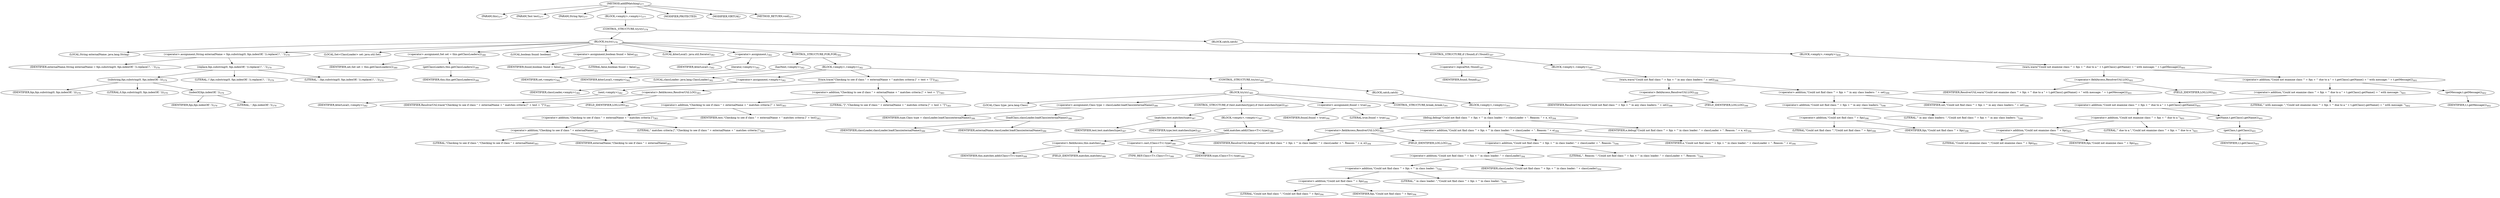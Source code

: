 digraph "addIfMatching" {  
"672" [label = <(METHOD,addIfMatching)<SUB>377</SUB>> ]
"64" [label = <(PARAM,this)<SUB>377</SUB>> ]
"673" [label = <(PARAM,Test test)<SUB>377</SUB>> ]
"674" [label = <(PARAM,String fqn)<SUB>377</SUB>> ]
"675" [label = <(BLOCK,&lt;empty&gt;,&lt;empty&gt;)<SUB>377</SUB>> ]
"676" [label = <(CONTROL_STRUCTURE,try,try)<SUB>378</SUB>> ]
"677" [label = <(BLOCK,try,try)<SUB>378</SUB>> ]
"678" [label = <(LOCAL,String externalName: java.lang.String)> ]
"679" [label = <(&lt;operator&gt;.assignment,String externalName = fqn.substring(0, fqn.indexOf('.')).replace('/', '.'))<SUB>379</SUB>> ]
"680" [label = <(IDENTIFIER,externalName,String externalName = fqn.substring(0, fqn.indexOf('.')).replace('/', '.'))<SUB>379</SUB>> ]
"681" [label = <(replace,fqn.substring(0, fqn.indexOf('.')).replace('/', '.'))<SUB>379</SUB>> ]
"682" [label = <(substring,fqn.substring(0, fqn.indexOf('.')))<SUB>379</SUB>> ]
"683" [label = <(IDENTIFIER,fqn,fqn.substring(0, fqn.indexOf('.')))<SUB>379</SUB>> ]
"684" [label = <(LITERAL,0,fqn.substring(0, fqn.indexOf('.')))<SUB>379</SUB>> ]
"685" [label = <(indexOf,fqn.indexOf('.'))<SUB>379</SUB>> ]
"686" [label = <(IDENTIFIER,fqn,fqn.indexOf('.'))<SUB>379</SUB>> ]
"687" [label = <(LITERAL,'.',fqn.indexOf('.'))<SUB>379</SUB>> ]
"688" [label = <(LITERAL,'/',fqn.substring(0, fqn.indexOf('.')).replace('/', '.'))<SUB>379</SUB>> ]
"689" [label = <(LITERAL,'.',fqn.substring(0, fqn.indexOf('.')).replace('/', '.'))<SUB>379</SUB>> ]
"690" [label = <(LOCAL,Set&lt;ClassLoader&gt; set: java.util.Set)> ]
"691" [label = <(&lt;operator&gt;.assignment,Set set = this.getClassLoaders())<SUB>380</SUB>> ]
"692" [label = <(IDENTIFIER,set,Set set = this.getClassLoaders())<SUB>380</SUB>> ]
"693" [label = <(getClassLoaders,this.getClassLoaders())<SUB>380</SUB>> ]
"63" [label = <(IDENTIFIER,this,this.getClassLoaders())<SUB>380</SUB>> ]
"694" [label = <(LOCAL,boolean found: boolean)> ]
"695" [label = <(&lt;operator&gt;.assignment,boolean found = false)<SUB>381</SUB>> ]
"696" [label = <(IDENTIFIER,found,boolean found = false)<SUB>381</SUB>> ]
"697" [label = <(LITERAL,false,boolean found = false)<SUB>381</SUB>> ]
"698" [label = <(LOCAL,$iterLocal1: java.util.Iterator)<SUB>382</SUB>> ]
"699" [label = <(&lt;operator&gt;.assignment,)<SUB>382</SUB>> ]
"700" [label = <(IDENTIFIER,$iterLocal1,)<SUB>382</SUB>> ]
"701" [label = <(iterator,&lt;empty&gt;)<SUB>382</SUB>> ]
"702" [label = <(IDENTIFIER,set,&lt;empty&gt;)<SUB>382</SUB>> ]
"703" [label = <(CONTROL_STRUCTURE,FOR,FOR)<SUB>382</SUB>> ]
"704" [label = <(hasNext,&lt;empty&gt;)<SUB>382</SUB>> ]
"705" [label = <(IDENTIFIER,$iterLocal1,&lt;empty&gt;)<SUB>382</SUB>> ]
"706" [label = <(BLOCK,&lt;empty&gt;,&lt;empty&gt;)<SUB>382</SUB>> ]
"707" [label = <(LOCAL,classLoader: java.lang.ClassLoader)<SUB>382</SUB>> ]
"708" [label = <(&lt;operator&gt;.assignment,&lt;empty&gt;)<SUB>382</SUB>> ]
"709" [label = <(IDENTIFIER,classLoader,&lt;empty&gt;)<SUB>382</SUB>> ]
"710" [label = <(next,&lt;empty&gt;)<SUB>382</SUB>> ]
"711" [label = <(IDENTIFIER,$iterLocal1,&lt;empty&gt;)<SUB>382</SUB>> ]
"712" [label = <(trace,trace(&quot;Checking to see if class &quot; + externalName + &quot; matches criteria [&quot; + test + &quot;]&quot;))<SUB>383</SUB>> ]
"713" [label = <(&lt;operator&gt;.fieldAccess,ResolverUtil.LOG)<SUB>383</SUB>> ]
"714" [label = <(IDENTIFIER,ResolverUtil,trace(&quot;Checking to see if class &quot; + externalName + &quot; matches criteria [&quot; + test + &quot;]&quot;))<SUB>383</SUB>> ]
"715" [label = <(FIELD_IDENTIFIER,LOG,LOG)<SUB>383</SUB>> ]
"716" [label = <(&lt;operator&gt;.addition,&quot;Checking to see if class &quot; + externalName + &quot; matches criteria [&quot; + test + &quot;]&quot;)<SUB>383</SUB>> ]
"717" [label = <(&lt;operator&gt;.addition,&quot;Checking to see if class &quot; + externalName + &quot; matches criteria [&quot; + test)<SUB>383</SUB>> ]
"718" [label = <(&lt;operator&gt;.addition,&quot;Checking to see if class &quot; + externalName + &quot; matches criteria [&quot;)<SUB>383</SUB>> ]
"719" [label = <(&lt;operator&gt;.addition,&quot;Checking to see if class &quot; + externalName)<SUB>383</SUB>> ]
"720" [label = <(LITERAL,&quot;Checking to see if class &quot;,&quot;Checking to see if class &quot; + externalName)<SUB>383</SUB>> ]
"721" [label = <(IDENTIFIER,externalName,&quot;Checking to see if class &quot; + externalName)<SUB>383</SUB>> ]
"722" [label = <(LITERAL,&quot; matches criteria [&quot;,&quot;Checking to see if class &quot; + externalName + &quot; matches criteria [&quot;)<SUB>383</SUB>> ]
"723" [label = <(IDENTIFIER,test,&quot;Checking to see if class &quot; + externalName + &quot; matches criteria [&quot; + test)<SUB>383</SUB>> ]
"724" [label = <(LITERAL,&quot;]&quot;,&quot;Checking to see if class &quot; + externalName + &quot; matches criteria [&quot; + test + &quot;]&quot;)<SUB>383</SUB>> ]
"725" [label = <(CONTROL_STRUCTURE,try,try)<SUB>385</SUB>> ]
"726" [label = <(BLOCK,try,try)<SUB>385</SUB>> ]
"727" [label = <(LOCAL,Class type: java.lang.Class)> ]
"728" [label = <(&lt;operator&gt;.assignment,Class type = classLoader.loadClass(externalName))<SUB>386</SUB>> ]
"729" [label = <(IDENTIFIER,type,Class type = classLoader.loadClass(externalName))<SUB>386</SUB>> ]
"730" [label = <(loadClass,classLoader.loadClass(externalName))<SUB>386</SUB>> ]
"731" [label = <(IDENTIFIER,classLoader,classLoader.loadClass(externalName))<SUB>386</SUB>> ]
"732" [label = <(IDENTIFIER,externalName,classLoader.loadClass(externalName))<SUB>386</SUB>> ]
"733" [label = <(CONTROL_STRUCTURE,if (test.matches(type)),if (test.matches(type)))<SUB>387</SUB>> ]
"734" [label = <(matches,test.matches(type))<SUB>387</SUB>> ]
"735" [label = <(IDENTIFIER,test,test.matches(type))<SUB>387</SUB>> ]
"736" [label = <(IDENTIFIER,type,test.matches(type))<SUB>387</SUB>> ]
"737" [label = <(BLOCK,&lt;empty&gt;,&lt;empty&gt;)<SUB>387</SUB>> ]
"738" [label = <(add,matches.add((Class&lt;T&gt;) type))<SUB>388</SUB>> ]
"739" [label = <(&lt;operator&gt;.fieldAccess,this.matches)<SUB>388</SUB>> ]
"740" [label = <(IDENTIFIER,this,matches.add((Class&lt;T&gt;) type))<SUB>388</SUB>> ]
"741" [label = <(FIELD_IDENTIFIER,matches,matches)<SUB>388</SUB>> ]
"742" [label = <(&lt;operator&gt;.cast,(Class&lt;T&gt;) type)<SUB>388</SUB>> ]
"743" [label = <(TYPE_REF,Class&lt;T&gt;,Class&lt;T&gt;)<SUB>388</SUB>> ]
"744" [label = <(IDENTIFIER,type,(Class&lt;T&gt;) type)<SUB>388</SUB>> ]
"745" [label = <(&lt;operator&gt;.assignment,found = true)<SUB>390</SUB>> ]
"746" [label = <(IDENTIFIER,found,found = true)<SUB>390</SUB>> ]
"747" [label = <(LITERAL,true,found = true)<SUB>390</SUB>> ]
"748" [label = <(CONTROL_STRUCTURE,break;,break;)<SUB>391</SUB>> ]
"749" [label = <(BLOCK,catch,catch)> ]
"750" [label = <(BLOCK,&lt;empty&gt;,&lt;empty&gt;)<SUB>393</SUB>> ]
"751" [label = <(debug,debug(&quot;Could not find class '&quot; + fqn + &quot;' in class loader: &quot; + classLoader + &quot;. Reason: &quot; + e, e))<SUB>394</SUB>> ]
"752" [label = <(&lt;operator&gt;.fieldAccess,ResolverUtil.LOG)<SUB>394</SUB>> ]
"753" [label = <(IDENTIFIER,ResolverUtil,debug(&quot;Could not find class '&quot; + fqn + &quot;' in class loader: &quot; + classLoader + &quot;. Reason: &quot; + e, e))<SUB>394</SUB>> ]
"754" [label = <(FIELD_IDENTIFIER,LOG,LOG)<SUB>394</SUB>> ]
"755" [label = <(&lt;operator&gt;.addition,&quot;Could not find class '&quot; + fqn + &quot;' in class loader: &quot; + classLoader + &quot;. Reason: &quot; + e)<SUB>394</SUB>> ]
"756" [label = <(&lt;operator&gt;.addition,&quot;Could not find class '&quot; + fqn + &quot;' in class loader: &quot; + classLoader + &quot;. Reason: &quot;)<SUB>394</SUB>> ]
"757" [label = <(&lt;operator&gt;.addition,&quot;Could not find class '&quot; + fqn + &quot;' in class loader: &quot; + classLoader)<SUB>394</SUB>> ]
"758" [label = <(&lt;operator&gt;.addition,&quot;Could not find class '&quot; + fqn + &quot;' in class loader: &quot;)<SUB>394</SUB>> ]
"759" [label = <(&lt;operator&gt;.addition,&quot;Could not find class '&quot; + fqn)<SUB>394</SUB>> ]
"760" [label = <(LITERAL,&quot;Could not find class '&quot;,&quot;Could not find class '&quot; + fqn)<SUB>394</SUB>> ]
"761" [label = <(IDENTIFIER,fqn,&quot;Could not find class '&quot; + fqn)<SUB>394</SUB>> ]
"762" [label = <(LITERAL,&quot;' in class loader: &quot;,&quot;Could not find class '&quot; + fqn + &quot;' in class loader: &quot;)<SUB>394</SUB>> ]
"763" [label = <(IDENTIFIER,classLoader,&quot;Could not find class '&quot; + fqn + &quot;' in class loader: &quot; + classLoader)<SUB>394</SUB>> ]
"764" [label = <(LITERAL,&quot;. Reason: &quot;,&quot;Could not find class '&quot; + fqn + &quot;' in class loader: &quot; + classLoader + &quot;. Reason: &quot;)<SUB>394</SUB>> ]
"765" [label = <(IDENTIFIER,e,&quot;Could not find class '&quot; + fqn + &quot;' in class loader: &quot; + classLoader + &quot;. Reason: &quot; + e)<SUB>394</SUB>> ]
"766" [label = <(IDENTIFIER,e,debug(&quot;Could not find class '&quot; + fqn + &quot;' in class loader: &quot; + classLoader + &quot;. Reason: &quot; + e, e))<SUB>394</SUB>> ]
"767" [label = <(CONTROL_STRUCTURE,if (!found),if (!found))<SUB>397</SUB>> ]
"768" [label = <(&lt;operator&gt;.logicalNot,!found)<SUB>397</SUB>> ]
"769" [label = <(IDENTIFIER,found,!found)<SUB>397</SUB>> ]
"770" [label = <(BLOCK,&lt;empty&gt;,&lt;empty&gt;)<SUB>397</SUB>> ]
"771" [label = <(warn,warn(&quot;Could not find class '&quot; + fqn + &quot;' in any class loaders: &quot; + set))<SUB>398</SUB>> ]
"772" [label = <(&lt;operator&gt;.fieldAccess,ResolverUtil.LOG)<SUB>398</SUB>> ]
"773" [label = <(IDENTIFIER,ResolverUtil,warn(&quot;Could not find class '&quot; + fqn + &quot;' in any class loaders: &quot; + set))<SUB>398</SUB>> ]
"774" [label = <(FIELD_IDENTIFIER,LOG,LOG)<SUB>398</SUB>> ]
"775" [label = <(&lt;operator&gt;.addition,&quot;Could not find class '&quot; + fqn + &quot;' in any class loaders: &quot; + set)<SUB>398</SUB>> ]
"776" [label = <(&lt;operator&gt;.addition,&quot;Could not find class '&quot; + fqn + &quot;' in any class loaders: &quot;)<SUB>398</SUB>> ]
"777" [label = <(&lt;operator&gt;.addition,&quot;Could not find class '&quot; + fqn)<SUB>398</SUB>> ]
"778" [label = <(LITERAL,&quot;Could not find class '&quot;,&quot;Could not find class '&quot; + fqn)<SUB>398</SUB>> ]
"779" [label = <(IDENTIFIER,fqn,&quot;Could not find class '&quot; + fqn)<SUB>398</SUB>> ]
"780" [label = <(LITERAL,&quot;' in any class loaders: &quot;,&quot;Could not find class '&quot; + fqn + &quot;' in any class loaders: &quot;)<SUB>398</SUB>> ]
"781" [label = <(IDENTIFIER,set,&quot;Could not find class '&quot; + fqn + &quot;' in any class loaders: &quot; + set)<SUB>398</SUB>> ]
"782" [label = <(BLOCK,catch,catch)> ]
"783" [label = <(BLOCK,&lt;empty&gt;,&lt;empty&gt;)<SUB>400</SUB>> ]
"784" [label = <(warn,warn(&quot;Could not examine class '&quot; + fqn + &quot;' due to a &quot; + t.getClass().getName() + &quot; with message: &quot; + t.getMessage()))<SUB>401</SUB>> ]
"785" [label = <(&lt;operator&gt;.fieldAccess,ResolverUtil.LOG)<SUB>401</SUB>> ]
"786" [label = <(IDENTIFIER,ResolverUtil,warn(&quot;Could not examine class '&quot; + fqn + &quot;' due to a &quot; + t.getClass().getName() + &quot; with message: &quot; + t.getMessage()))<SUB>401</SUB>> ]
"787" [label = <(FIELD_IDENTIFIER,LOG,LOG)<SUB>401</SUB>> ]
"788" [label = <(&lt;operator&gt;.addition,&quot;Could not examine class '&quot; + fqn + &quot;' due to a &quot; + t.getClass().getName() + &quot; with message: &quot; + t.getMessage())<SUB>401</SUB>> ]
"789" [label = <(&lt;operator&gt;.addition,&quot;Could not examine class '&quot; + fqn + &quot;' due to a &quot; + t.getClass().getName() + &quot; with message: &quot;)<SUB>401</SUB>> ]
"790" [label = <(&lt;operator&gt;.addition,&quot;Could not examine class '&quot; + fqn + &quot;' due to a &quot; + t.getClass().getName())<SUB>401</SUB>> ]
"791" [label = <(&lt;operator&gt;.addition,&quot;Could not examine class '&quot; + fqn + &quot;' due to a &quot;)<SUB>401</SUB>> ]
"792" [label = <(&lt;operator&gt;.addition,&quot;Could not examine class '&quot; + fqn)<SUB>401</SUB>> ]
"793" [label = <(LITERAL,&quot;Could not examine class '&quot;,&quot;Could not examine class '&quot; + fqn)<SUB>401</SUB>> ]
"794" [label = <(IDENTIFIER,fqn,&quot;Could not examine class '&quot; + fqn)<SUB>401</SUB>> ]
"795" [label = <(LITERAL,&quot;' due to a &quot;,&quot;Could not examine class '&quot; + fqn + &quot;' due to a &quot;)<SUB>401</SUB>> ]
"796" [label = <(getName,t.getClass().getName())<SUB>401</SUB>> ]
"797" [label = <(getClass,t.getClass())<SUB>401</SUB>> ]
"798" [label = <(IDENTIFIER,t,t.getClass())<SUB>401</SUB>> ]
"799" [label = <(LITERAL,&quot; with message: &quot;,&quot;Could not examine class '&quot; + fqn + &quot;' due to a &quot; + t.getClass().getName() + &quot; with message: &quot;)<SUB>402</SUB>> ]
"800" [label = <(getMessage,t.getMessage())<SUB>402</SUB>> ]
"801" [label = <(IDENTIFIER,t,t.getMessage())<SUB>402</SUB>> ]
"802" [label = <(MODIFIER,PROTECTED)> ]
"803" [label = <(MODIFIER,VIRTUAL)> ]
"804" [label = <(METHOD_RETURN,void)<SUB>377</SUB>> ]
  "672" -> "64" 
  "672" -> "673" 
  "672" -> "674" 
  "672" -> "675" 
  "672" -> "802" 
  "672" -> "803" 
  "672" -> "804" 
  "675" -> "676" 
  "676" -> "677" 
  "676" -> "782" 
  "677" -> "678" 
  "677" -> "679" 
  "677" -> "690" 
  "677" -> "691" 
  "677" -> "694" 
  "677" -> "695" 
  "677" -> "698" 
  "677" -> "699" 
  "677" -> "703" 
  "677" -> "767" 
  "679" -> "680" 
  "679" -> "681" 
  "681" -> "682" 
  "681" -> "688" 
  "681" -> "689" 
  "682" -> "683" 
  "682" -> "684" 
  "682" -> "685" 
  "685" -> "686" 
  "685" -> "687" 
  "691" -> "692" 
  "691" -> "693" 
  "693" -> "63" 
  "695" -> "696" 
  "695" -> "697" 
  "699" -> "700" 
  "699" -> "701" 
  "701" -> "702" 
  "703" -> "704" 
  "703" -> "706" 
  "704" -> "705" 
  "706" -> "707" 
  "706" -> "708" 
  "706" -> "712" 
  "706" -> "725" 
  "708" -> "709" 
  "708" -> "710" 
  "710" -> "711" 
  "712" -> "713" 
  "712" -> "716" 
  "713" -> "714" 
  "713" -> "715" 
  "716" -> "717" 
  "716" -> "724" 
  "717" -> "718" 
  "717" -> "723" 
  "718" -> "719" 
  "718" -> "722" 
  "719" -> "720" 
  "719" -> "721" 
  "725" -> "726" 
  "725" -> "749" 
  "726" -> "727" 
  "726" -> "728" 
  "726" -> "733" 
  "726" -> "745" 
  "726" -> "748" 
  "728" -> "729" 
  "728" -> "730" 
  "730" -> "731" 
  "730" -> "732" 
  "733" -> "734" 
  "733" -> "737" 
  "734" -> "735" 
  "734" -> "736" 
  "737" -> "738" 
  "738" -> "739" 
  "738" -> "742" 
  "739" -> "740" 
  "739" -> "741" 
  "742" -> "743" 
  "742" -> "744" 
  "745" -> "746" 
  "745" -> "747" 
  "749" -> "750" 
  "750" -> "751" 
  "751" -> "752" 
  "751" -> "755" 
  "751" -> "766" 
  "752" -> "753" 
  "752" -> "754" 
  "755" -> "756" 
  "755" -> "765" 
  "756" -> "757" 
  "756" -> "764" 
  "757" -> "758" 
  "757" -> "763" 
  "758" -> "759" 
  "758" -> "762" 
  "759" -> "760" 
  "759" -> "761" 
  "767" -> "768" 
  "767" -> "770" 
  "768" -> "769" 
  "770" -> "771" 
  "771" -> "772" 
  "771" -> "775" 
  "772" -> "773" 
  "772" -> "774" 
  "775" -> "776" 
  "775" -> "781" 
  "776" -> "777" 
  "776" -> "780" 
  "777" -> "778" 
  "777" -> "779" 
  "782" -> "783" 
  "783" -> "784" 
  "784" -> "785" 
  "784" -> "788" 
  "785" -> "786" 
  "785" -> "787" 
  "788" -> "789" 
  "788" -> "800" 
  "789" -> "790" 
  "789" -> "799" 
  "790" -> "791" 
  "790" -> "796" 
  "791" -> "792" 
  "791" -> "795" 
  "792" -> "793" 
  "792" -> "794" 
  "796" -> "797" 
  "797" -> "798" 
  "800" -> "801" 
}
